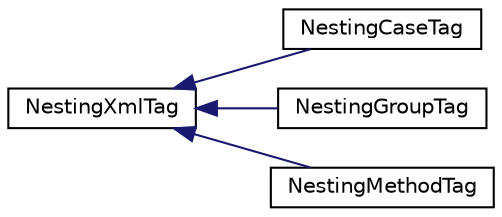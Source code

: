 digraph "Graphical Class Hierarchy"
{
  edge [fontname="Helvetica",fontsize="10",labelfontname="Helvetica",labelfontsize="10"];
  node [fontname="Helvetica",fontsize="10",shape=record];
  rankdir="LR";
  Node1 [label="NestingXmlTag",height=0.2,width=0.4,color="black", fillcolor="white", style="filled",URL="$class_nesting_xml_tag.html"];
  Node1 -> Node2 [dir="back",color="midnightblue",fontsize="10",style="solid",fontname="Helvetica"];
  Node2 [label="NestingCaseTag",height=0.2,width=0.4,color="black", fillcolor="white", style="filled",URL="$class_nesting_case_tag.html"];
  Node1 -> Node3 [dir="back",color="midnightblue",fontsize="10",style="solid",fontname="Helvetica"];
  Node3 [label="NestingGroupTag",height=0.2,width=0.4,color="black", fillcolor="white", style="filled",URL="$class_nesting_group_tag.html"];
  Node1 -> Node4 [dir="back",color="midnightblue",fontsize="10",style="solid",fontname="Helvetica"];
  Node4 [label="NestingMethodTag",height=0.2,width=0.4,color="black", fillcolor="white", style="filled",URL="$class_nesting_method_tag.html"];
}
